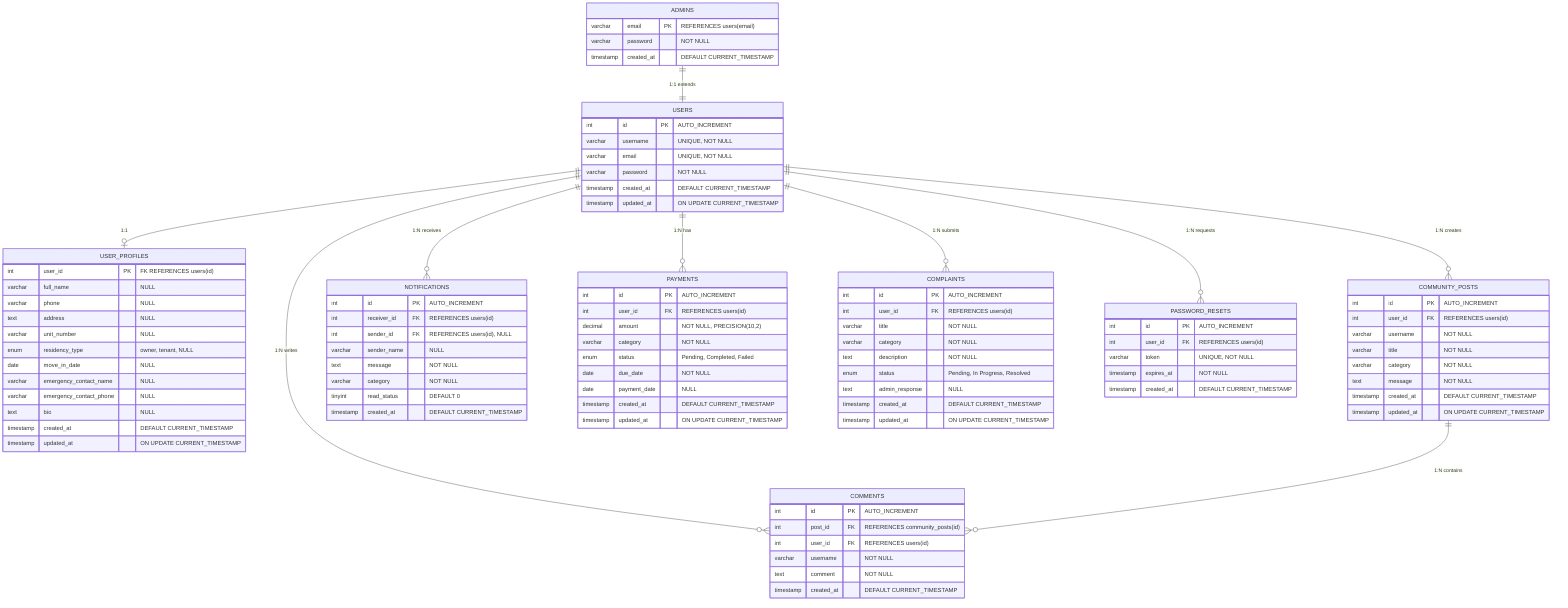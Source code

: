 erDiagram
    USERS {
        int id PK "AUTO_INCREMENT"
        varchar username "UNIQUE, NOT NULL"
        varchar email "UNIQUE, NOT NULL"
        varchar password "NOT NULL"
        timestamp created_at "DEFAULT CURRENT_TIMESTAMP"
        timestamp updated_at "ON UPDATE CURRENT_TIMESTAMP"
    }
    
    ADMINS {
        varchar email PK "REFERENCES users(email)"
        varchar password "NOT NULL"
        timestamp created_at "DEFAULT CURRENT_TIMESTAMP"
    }
    
    USER_PROFILES {
        int user_id PK "FK REFERENCES users(id)"
        varchar full_name "NULL"
        varchar phone "NULL"
        text address "NULL"
        varchar unit_number "NULL"
        enum residency_type "owner, tenant, NULL"
        date move_in_date "NULL"
        varchar emergency_contact_name "NULL"
        varchar emergency_contact_phone "NULL"
        text bio "NULL"
        timestamp created_at "DEFAULT CURRENT_TIMESTAMP"
        timestamp updated_at "ON UPDATE CURRENT_TIMESTAMP"
    }
    
    COMMUNITY_POSTS {
        int id PK "AUTO_INCREMENT"
        int user_id FK "REFERENCES users(id)"
        varchar username "NOT NULL"
        varchar title "NOT NULL"
        varchar category "NOT NULL"
        text message "NOT NULL"
        timestamp created_at "DEFAULT CURRENT_TIMESTAMP"
        timestamp updated_at "ON UPDATE CURRENT_TIMESTAMP"
    }
    
    COMMENTS {
        int id PK "AUTO_INCREMENT"
        int post_id FK "REFERENCES community_posts(id)"
        int user_id FK "REFERENCES users(id)"
        varchar username "NOT NULL"
        text comment "NOT NULL"
        timestamp created_at "DEFAULT CURRENT_TIMESTAMP"
    }
    
    NOTIFICATIONS {
        int id PK "AUTO_INCREMENT"
        int receiver_id FK "REFERENCES users(id)"
        int sender_id FK "REFERENCES users(id), NULL"
        varchar sender_name "NULL"
        text message "NOT NULL"
        varchar category "NOT NULL"
        tinyint read_status "DEFAULT 0"
        timestamp created_at "DEFAULT CURRENT_TIMESTAMP"
    }
    
    PAYMENTS {
        int id PK "AUTO_INCREMENT"
        int user_id FK "REFERENCES users(id)"
        decimal amount "NOT NULL, PRECISION(10,2)"
        varchar category "NOT NULL"
        enum status "Pending, Completed, Failed"
        date due_date "NOT NULL"
        date payment_date "NULL"
        timestamp created_at "DEFAULT CURRENT_TIMESTAMP"
        timestamp updated_at "ON UPDATE CURRENT_TIMESTAMP"
    }
    
    COMPLAINTS {
        int id PK "AUTO_INCREMENT"
        int user_id FK "REFERENCES users(id)"
        varchar title "NOT NULL"
        varchar category "NOT NULL"
        text description "NOT NULL"
        enum status "Pending, In Progress, Resolved"
        text admin_response "NULL"
        timestamp created_at "DEFAULT CURRENT_TIMESTAMP"
        timestamp updated_at "ON UPDATE CURRENT_TIMESTAMP"
    }
    
    PASSWORD_RESETS {
        int id PK "AUTO_INCREMENT"
        int user_id FK "REFERENCES users(id)"
        varchar token "UNIQUE, NOT NULL"
        timestamp expires_at "NOT NULL"
        timestamp created_at "DEFAULT CURRENT_TIMESTAMP"
    }
    
    USERS ||--o| USER_PROFILES : "1:1"
    USERS ||--o{ COMMUNITY_POSTS : "1:N creates"
    USERS ||--o{ COMMENTS : "1:N writes"
    USERS ||--o{ NOTIFICATIONS : "1:N receives"
    USERS ||--o{ PAYMENTS : "1:N has"
    USERS ||--o{ COMPLAINTS : "1:N submits"
    USERS ||--o{ PASSWORD_RESETS : "1:N requests"
    COMMUNITY_POSTS ||--o{ COMMENTS : "1:N contains"
    ADMINS ||--|| USERS : "1:1 extends"